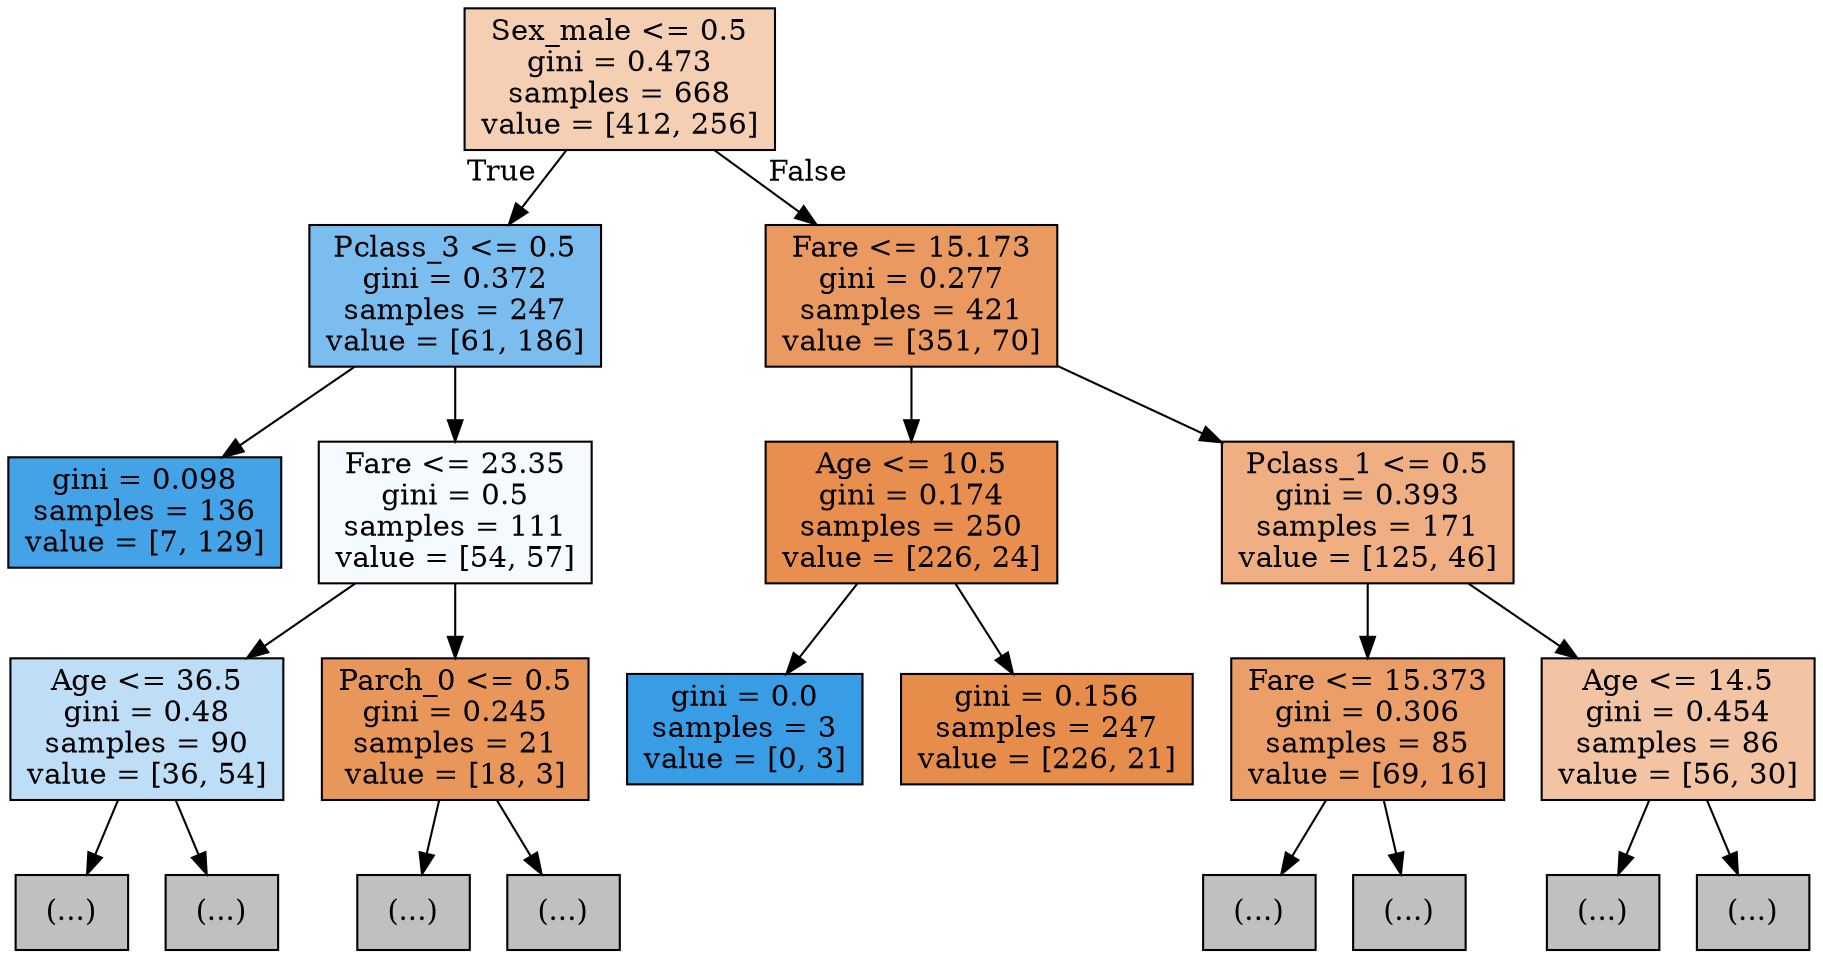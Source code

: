 digraph Tree {
node [shape=box, style="filled", color="black"] ;
0 [label="Sex_male <= 0.5\ngini = 0.473\nsamples = 668\nvalue = [412, 256]", fillcolor="#f5cfb4"] ;
1 [label="Pclass_3 <= 0.5\ngini = 0.372\nsamples = 247\nvalue = [61, 186]", fillcolor="#7abdee"] ;
0 -> 1 [labeldistance=2.5, labelangle=45, headlabel="True"] ;
3 [label="gini = 0.098\nsamples = 136\nvalue = [7, 129]", fillcolor="#44a2e6"] ;
1 -> 3 ;
4 [label="Fare <= 23.35\ngini = 0.5\nsamples = 111\nvalue = [54, 57]", fillcolor="#f5fafe"] ;
1 -> 4 ;
5 [label="Age <= 36.5\ngini = 0.48\nsamples = 90\nvalue = [36, 54]", fillcolor="#bddef6"] ;
4 -> 5 ;
11 [label="(...)", fillcolor="#C0C0C0"] ;
5 -> 11 ;
12 [label="(...)", fillcolor="#C0C0C0"] ;
5 -> 12 ;
6 [label="Parch_0 <= 0.5\ngini = 0.245\nsamples = 21\nvalue = [18, 3]", fillcolor="#e9965a"] ;
4 -> 6 ;
25 [label="(...)", fillcolor="#C0C0C0"] ;
6 -> 25 ;
26 [label="(...)", fillcolor="#C0C0C0"] ;
6 -> 26 ;
2 [label="Fare <= 15.173\ngini = 0.277\nsamples = 421\nvalue = [351, 70]", fillcolor="#ea9a60"] ;
0 -> 2 [labeldistance=2.5, labelangle=-45, headlabel="False"] ;
7 [label="Age <= 10.5\ngini = 0.174\nsamples = 250\nvalue = [226, 24]", fillcolor="#e88e4e"] ;
2 -> 7 ;
9 [label="gini = 0.0\nsamples = 3\nvalue = [0, 3]", fillcolor="#399de5"] ;
7 -> 9 ;
10 [label="gini = 0.156\nsamples = 247\nvalue = [226, 21]", fillcolor="#e78d4b"] ;
7 -> 10 ;
8 [label="Pclass_1 <= 0.5\ngini = 0.393\nsamples = 171\nvalue = [125, 46]", fillcolor="#efaf82"] ;
2 -> 8 ;
13 [label="Fare <= 15.373\ngini = 0.306\nsamples = 85\nvalue = [69, 16]", fillcolor="#eb9e67"] ;
8 -> 13 ;
15 [label="(...)", fillcolor="#C0C0C0"] ;
13 -> 15 ;
16 [label="(...)", fillcolor="#C0C0C0"] ;
13 -> 16 ;
14 [label="Age <= 14.5\ngini = 0.454\nsamples = 86\nvalue = [56, 30]", fillcolor="#f3c4a3"] ;
8 -> 14 ;
21 [label="(...)", fillcolor="#C0C0C0"] ;
14 -> 21 ;
22 [label="(...)", fillcolor="#C0C0C0"] ;
14 -> 22 ;
}